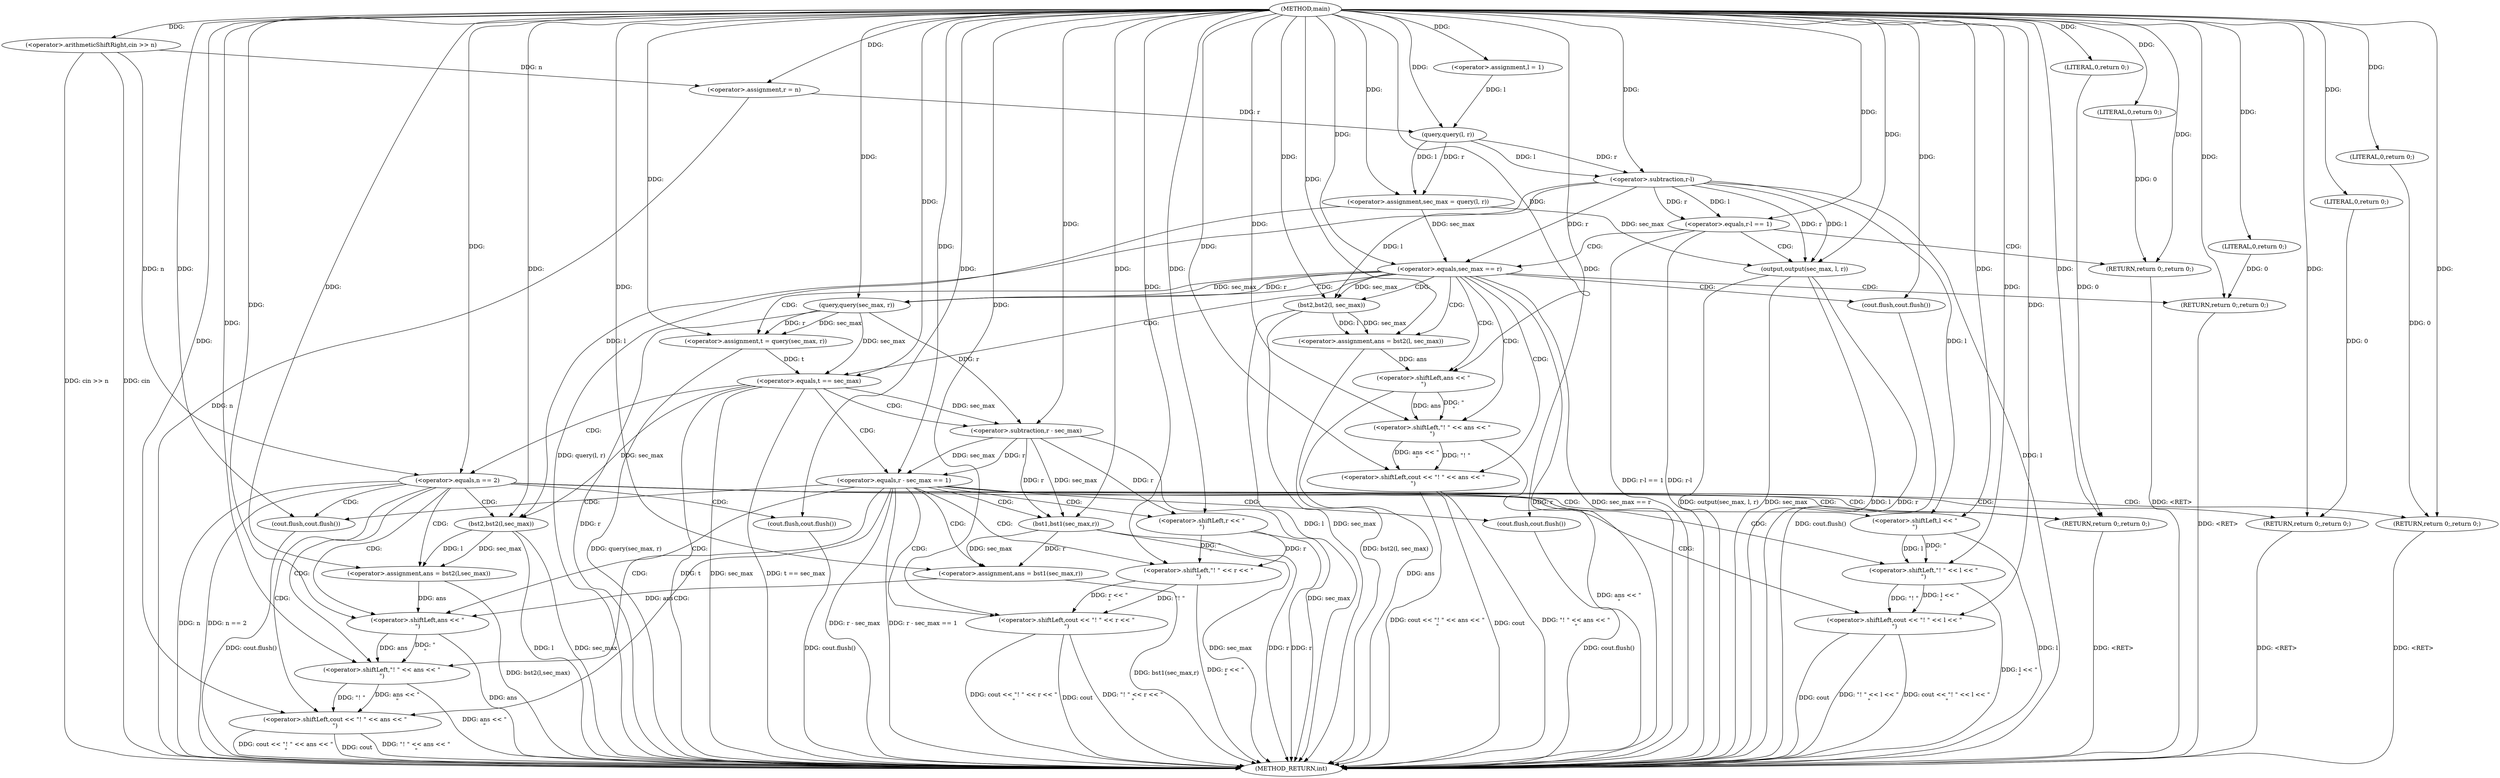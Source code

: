 digraph "main" {  
"1000286" [label = "(METHOD,main)" ]
"1000405" [label = "(METHOD_RETURN,int)" ]
"1000289" [label = "(<operator>.arithmeticShiftRight,cin >> n)" ]
"1000293" [label = "(<operator>.assignment,l = 1)" ]
"1000297" [label = "(<operator>.assignment,r = n)" ]
"1000301" [label = "(<operator>.assignment,sec_max = query(l, r))" ]
"1000341" [label = "(<operator>.assignment,t = query(sec_max, r))" ]
"1000395" [label = "(<operator>.shiftLeft,cout << \"! \" << ans << \"\n\")" ]
"1000402" [label = "(cout.flush,cout.flush())" ]
"1000403" [label = "(RETURN,return 0;,return 0;)" ]
"1000307" [label = "(<operator>.equals,r-l == 1)" ]
"1000321" [label = "(<operator>.equals,sec_max == r)" ]
"1000347" [label = "(<operator>.equals,t == sec_max)" ]
"1000404" [label = "(LITERAL,0,return 0;)" ]
"1000303" [label = "(query,query(l, r))" ]
"1000313" [label = "(output,output(sec_max, l, r))" ]
"1000317" [label = "(RETURN,return 0;,return 0;)" ]
"1000325" [label = "(<operator>.assignment,ans = bst2(l, sec_max))" ]
"1000330" [label = "(<operator>.shiftLeft,cout << \"! \" << ans << \"\n\")" ]
"1000337" [label = "(cout.flush,cout.flush())" ]
"1000338" [label = "(RETURN,return 0;,return 0;)" ]
"1000343" [label = "(query,query(sec_max, r))" ]
"1000368" [label = "(<operator>.assignment,ans = bst1(sec_max,r))" ]
"1000397" [label = "(<operator>.shiftLeft,\"! \" << ans << \"\n\")" ]
"1000308" [label = "(<operator>.subtraction,r-l)" ]
"1000318" [label = "(LITERAL,0,return 0;)" ]
"1000339" [label = "(LITERAL,0,return 0;)" ]
"1000352" [label = "(<operator>.equals,r - sec_max == 1)" ]
"1000390" [label = "(<operator>.assignment,ans = bst2(l,sec_max))" ]
"1000399" [label = "(<operator>.shiftLeft,ans << \"\n\")" ]
"1000327" [label = "(bst2,bst2(l, sec_max))" ]
"1000332" [label = "(<operator>.shiftLeft,\"! \" << ans << \"\n\")" ]
"1000358" [label = "(<operator>.shiftLeft,cout << \"! \" << r << \"\n\")" ]
"1000365" [label = "(cout.flush,cout.flush())" ]
"1000366" [label = "(RETURN,return 0;,return 0;)" ]
"1000370" [label = "(bst1,bst1(sec_max,r))" ]
"1000376" [label = "(<operator>.equals,n == 2)" ]
"1000334" [label = "(<operator>.shiftLeft,ans << \"\n\")" ]
"1000353" [label = "(<operator>.subtraction,r - sec_max)" ]
"1000367" [label = "(LITERAL,0,return 0;)" ]
"1000380" [label = "(<operator>.shiftLeft,cout << \"! \" << l << \"\n\")" ]
"1000387" [label = "(cout.flush,cout.flush())" ]
"1000388" [label = "(RETURN,return 0;,return 0;)" ]
"1000392" [label = "(bst2,bst2(l,sec_max))" ]
"1000360" [label = "(<operator>.shiftLeft,\"! \" << r << \"\n\")" ]
"1000389" [label = "(LITERAL,0,return 0;)" ]
"1000362" [label = "(<operator>.shiftLeft,r << \"\n\")" ]
"1000382" [label = "(<operator>.shiftLeft,\"! \" << l << \"\n\")" ]
"1000384" [label = "(<operator>.shiftLeft,l << \"\n\")" ]
  "1000317" -> "1000405"  [ label = "DDG: <RET>"] 
  "1000388" -> "1000405"  [ label = "DDG: <RET>"] 
  "1000366" -> "1000405"  [ label = "DDG: <RET>"] 
  "1000338" -> "1000405"  [ label = "DDG: <RET>"] 
  "1000289" -> "1000405"  [ label = "DDG: cin >> n"] 
  "1000297" -> "1000405"  [ label = "DDG: n"] 
  "1000301" -> "1000405"  [ label = "DDG: query(l, r)"] 
  "1000308" -> "1000405"  [ label = "DDG: l"] 
  "1000307" -> "1000405"  [ label = "DDG: r-l"] 
  "1000307" -> "1000405"  [ label = "DDG: r-l == 1"] 
  "1000321" -> "1000405"  [ label = "DDG: r"] 
  "1000321" -> "1000405"  [ label = "DDG: sec_max == r"] 
  "1000343" -> "1000405"  [ label = "DDG: r"] 
  "1000341" -> "1000405"  [ label = "DDG: query(sec_max, r)"] 
  "1000347" -> "1000405"  [ label = "DDG: t"] 
  "1000347" -> "1000405"  [ label = "DDG: sec_max"] 
  "1000347" -> "1000405"  [ label = "DDG: t == sec_max"] 
  "1000376" -> "1000405"  [ label = "DDG: n"] 
  "1000376" -> "1000405"  [ label = "DDG: n == 2"] 
  "1000392" -> "1000405"  [ label = "DDG: l"] 
  "1000392" -> "1000405"  [ label = "DDG: sec_max"] 
  "1000390" -> "1000405"  [ label = "DDG: bst2(l,sec_max)"] 
  "1000380" -> "1000405"  [ label = "DDG: cout"] 
  "1000384" -> "1000405"  [ label = "DDG: l"] 
  "1000382" -> "1000405"  [ label = "DDG: l << \"\n\""] 
  "1000380" -> "1000405"  [ label = "DDG: \"! \" << l << \"\n\""] 
  "1000380" -> "1000405"  [ label = "DDG: cout << \"! \" << l << \"\n\""] 
  "1000387" -> "1000405"  [ label = "DDG: cout.flush()"] 
  "1000353" -> "1000405"  [ label = "DDG: sec_max"] 
  "1000352" -> "1000405"  [ label = "DDG: r - sec_max"] 
  "1000352" -> "1000405"  [ label = "DDG: r - sec_max == 1"] 
  "1000370" -> "1000405"  [ label = "DDG: sec_max"] 
  "1000370" -> "1000405"  [ label = "DDG: r"] 
  "1000368" -> "1000405"  [ label = "DDG: bst1(sec_max,r)"] 
  "1000395" -> "1000405"  [ label = "DDG: cout"] 
  "1000399" -> "1000405"  [ label = "DDG: ans"] 
  "1000397" -> "1000405"  [ label = "DDG: ans << \"\n\""] 
  "1000395" -> "1000405"  [ label = "DDG: \"! \" << ans << \"\n\""] 
  "1000395" -> "1000405"  [ label = "DDG: cout << \"! \" << ans << \"\n\""] 
  "1000402" -> "1000405"  [ label = "DDG: cout.flush()"] 
  "1000358" -> "1000405"  [ label = "DDG: cout"] 
  "1000362" -> "1000405"  [ label = "DDG: r"] 
  "1000360" -> "1000405"  [ label = "DDG: r << \"\n\""] 
  "1000358" -> "1000405"  [ label = "DDG: \"! \" << r << \"\n\""] 
  "1000358" -> "1000405"  [ label = "DDG: cout << \"! \" << r << \"\n\""] 
  "1000365" -> "1000405"  [ label = "DDG: cout.flush()"] 
  "1000327" -> "1000405"  [ label = "DDG: l"] 
  "1000327" -> "1000405"  [ label = "DDG: sec_max"] 
  "1000325" -> "1000405"  [ label = "DDG: bst2(l, sec_max)"] 
  "1000330" -> "1000405"  [ label = "DDG: cout"] 
  "1000334" -> "1000405"  [ label = "DDG: ans"] 
  "1000332" -> "1000405"  [ label = "DDG: ans << \"\n\""] 
  "1000330" -> "1000405"  [ label = "DDG: \"! \" << ans << \"\n\""] 
  "1000330" -> "1000405"  [ label = "DDG: cout << \"! \" << ans << \"\n\""] 
  "1000337" -> "1000405"  [ label = "DDG: cout.flush()"] 
  "1000313" -> "1000405"  [ label = "DDG: sec_max"] 
  "1000313" -> "1000405"  [ label = "DDG: l"] 
  "1000313" -> "1000405"  [ label = "DDG: r"] 
  "1000313" -> "1000405"  [ label = "DDG: output(sec_max, l, r)"] 
  "1000403" -> "1000405"  [ label = "DDG: <RET>"] 
  "1000289" -> "1000405"  [ label = "DDG: cin"] 
  "1000286" -> "1000293"  [ label = "DDG: "] 
  "1000289" -> "1000297"  [ label = "DDG: n"] 
  "1000286" -> "1000297"  [ label = "DDG: "] 
  "1000303" -> "1000301"  [ label = "DDG: r"] 
  "1000303" -> "1000301"  [ label = "DDG: l"] 
  "1000343" -> "1000341"  [ label = "DDG: r"] 
  "1000343" -> "1000341"  [ label = "DDG: sec_max"] 
  "1000286" -> "1000402"  [ label = "DDG: "] 
  "1000404" -> "1000403"  [ label = "DDG: 0"] 
  "1000286" -> "1000403"  [ label = "DDG: "] 
  "1000286" -> "1000289"  [ label = "DDG: "] 
  "1000286" -> "1000301"  [ label = "DDG: "] 
  "1000286" -> "1000341"  [ label = "DDG: "] 
  "1000286" -> "1000395"  [ label = "DDG: "] 
  "1000397" -> "1000395"  [ label = "DDG: ans << \"\n\""] 
  "1000397" -> "1000395"  [ label = "DDG: \"! \""] 
  "1000286" -> "1000404"  [ label = "DDG: "] 
  "1000293" -> "1000303"  [ label = "DDG: l"] 
  "1000286" -> "1000303"  [ label = "DDG: "] 
  "1000297" -> "1000303"  [ label = "DDG: r"] 
  "1000308" -> "1000307"  [ label = "DDG: l"] 
  "1000308" -> "1000307"  [ label = "DDG: r"] 
  "1000286" -> "1000307"  [ label = "DDG: "] 
  "1000318" -> "1000317"  [ label = "DDG: 0"] 
  "1000286" -> "1000317"  [ label = "DDG: "] 
  "1000301" -> "1000321"  [ label = "DDG: sec_max"] 
  "1000286" -> "1000321"  [ label = "DDG: "] 
  "1000308" -> "1000321"  [ label = "DDG: r"] 
  "1000327" -> "1000325"  [ label = "DDG: l"] 
  "1000327" -> "1000325"  [ label = "DDG: sec_max"] 
  "1000286" -> "1000337"  [ label = "DDG: "] 
  "1000339" -> "1000338"  [ label = "DDG: 0"] 
  "1000286" -> "1000338"  [ label = "DDG: "] 
  "1000321" -> "1000343"  [ label = "DDG: sec_max"] 
  "1000286" -> "1000343"  [ label = "DDG: "] 
  "1000321" -> "1000343"  [ label = "DDG: r"] 
  "1000341" -> "1000347"  [ label = "DDG: t"] 
  "1000286" -> "1000347"  [ label = "DDG: "] 
  "1000343" -> "1000347"  [ label = "DDG: sec_max"] 
  "1000370" -> "1000368"  [ label = "DDG: sec_max"] 
  "1000370" -> "1000368"  [ label = "DDG: r"] 
  "1000286" -> "1000397"  [ label = "DDG: "] 
  "1000399" -> "1000397"  [ label = "DDG: \"\n\""] 
  "1000399" -> "1000397"  [ label = "DDG: ans"] 
  "1000303" -> "1000308"  [ label = "DDG: r"] 
  "1000286" -> "1000308"  [ label = "DDG: "] 
  "1000303" -> "1000308"  [ label = "DDG: l"] 
  "1000301" -> "1000313"  [ label = "DDG: sec_max"] 
  "1000286" -> "1000313"  [ label = "DDG: "] 
  "1000308" -> "1000313"  [ label = "DDG: r"] 
  "1000308" -> "1000313"  [ label = "DDG: l"] 
  "1000286" -> "1000318"  [ label = "DDG: "] 
  "1000286" -> "1000325"  [ label = "DDG: "] 
  "1000286" -> "1000330"  [ label = "DDG: "] 
  "1000332" -> "1000330"  [ label = "DDG: \"! \""] 
  "1000332" -> "1000330"  [ label = "DDG: ans << \"\n\""] 
  "1000286" -> "1000339"  [ label = "DDG: "] 
  "1000286" -> "1000368"  [ label = "DDG: "] 
  "1000392" -> "1000390"  [ label = "DDG: sec_max"] 
  "1000392" -> "1000390"  [ label = "DDG: l"] 
  "1000390" -> "1000399"  [ label = "DDG: ans"] 
  "1000368" -> "1000399"  [ label = "DDG: ans"] 
  "1000286" -> "1000399"  [ label = "DDG: "] 
  "1000308" -> "1000327"  [ label = "DDG: l"] 
  "1000286" -> "1000327"  [ label = "DDG: "] 
  "1000321" -> "1000327"  [ label = "DDG: sec_max"] 
  "1000286" -> "1000332"  [ label = "DDG: "] 
  "1000334" -> "1000332"  [ label = "DDG: \"\n\""] 
  "1000334" -> "1000332"  [ label = "DDG: ans"] 
  "1000353" -> "1000352"  [ label = "DDG: sec_max"] 
  "1000353" -> "1000352"  [ label = "DDG: r"] 
  "1000286" -> "1000352"  [ label = "DDG: "] 
  "1000286" -> "1000365"  [ label = "DDG: "] 
  "1000367" -> "1000366"  [ label = "DDG: 0"] 
  "1000286" -> "1000366"  [ label = "DDG: "] 
  "1000353" -> "1000370"  [ label = "DDG: sec_max"] 
  "1000286" -> "1000370"  [ label = "DDG: "] 
  "1000353" -> "1000370"  [ label = "DDG: r"] 
  "1000286" -> "1000390"  [ label = "DDG: "] 
  "1000325" -> "1000334"  [ label = "DDG: ans"] 
  "1000286" -> "1000334"  [ label = "DDG: "] 
  "1000343" -> "1000353"  [ label = "DDG: r"] 
  "1000286" -> "1000353"  [ label = "DDG: "] 
  "1000347" -> "1000353"  [ label = "DDG: sec_max"] 
  "1000286" -> "1000358"  [ label = "DDG: "] 
  "1000360" -> "1000358"  [ label = "DDG: r << \"\n\""] 
  "1000360" -> "1000358"  [ label = "DDG: \"! \""] 
  "1000286" -> "1000367"  [ label = "DDG: "] 
  "1000286" -> "1000376"  [ label = "DDG: "] 
  "1000289" -> "1000376"  [ label = "DDG: n"] 
  "1000286" -> "1000387"  [ label = "DDG: "] 
  "1000389" -> "1000388"  [ label = "DDG: 0"] 
  "1000286" -> "1000388"  [ label = "DDG: "] 
  "1000308" -> "1000392"  [ label = "DDG: l"] 
  "1000286" -> "1000392"  [ label = "DDG: "] 
  "1000347" -> "1000392"  [ label = "DDG: sec_max"] 
  "1000286" -> "1000360"  [ label = "DDG: "] 
  "1000362" -> "1000360"  [ label = "DDG: r"] 
  "1000362" -> "1000360"  [ label = "DDG: \"\n\""] 
  "1000286" -> "1000380"  [ label = "DDG: "] 
  "1000382" -> "1000380"  [ label = "DDG: \"! \""] 
  "1000382" -> "1000380"  [ label = "DDG: l << \"\n\""] 
  "1000286" -> "1000389"  [ label = "DDG: "] 
  "1000353" -> "1000362"  [ label = "DDG: r"] 
  "1000286" -> "1000362"  [ label = "DDG: "] 
  "1000286" -> "1000382"  [ label = "DDG: "] 
  "1000384" -> "1000382"  [ label = "DDG: \"\n\""] 
  "1000384" -> "1000382"  [ label = "DDG: l"] 
  "1000308" -> "1000384"  [ label = "DDG: l"] 
  "1000286" -> "1000384"  [ label = "DDG: "] 
  "1000307" -> "1000321"  [ label = "CDG: "] 
  "1000307" -> "1000313"  [ label = "CDG: "] 
  "1000307" -> "1000317"  [ label = "CDG: "] 
  "1000321" -> "1000341"  [ label = "CDG: "] 
  "1000321" -> "1000332"  [ label = "CDG: "] 
  "1000321" -> "1000337"  [ label = "CDG: "] 
  "1000321" -> "1000338"  [ label = "CDG: "] 
  "1000321" -> "1000330"  [ label = "CDG: "] 
  "1000321" -> "1000347"  [ label = "CDG: "] 
  "1000321" -> "1000327"  [ label = "CDG: "] 
  "1000321" -> "1000343"  [ label = "CDG: "] 
  "1000321" -> "1000325"  [ label = "CDG: "] 
  "1000321" -> "1000334"  [ label = "CDG: "] 
  "1000347" -> "1000353"  [ label = "CDG: "] 
  "1000347" -> "1000376"  [ label = "CDG: "] 
  "1000347" -> "1000352"  [ label = "CDG: "] 
  "1000352" -> "1000397"  [ label = "CDG: "] 
  "1000352" -> "1000362"  [ label = "CDG: "] 
  "1000352" -> "1000370"  [ label = "CDG: "] 
  "1000352" -> "1000368"  [ label = "CDG: "] 
  "1000352" -> "1000360"  [ label = "CDG: "] 
  "1000352" -> "1000403"  [ label = "CDG: "] 
  "1000352" -> "1000399"  [ label = "CDG: "] 
  "1000352" -> "1000365"  [ label = "CDG: "] 
  "1000352" -> "1000366"  [ label = "CDG: "] 
  "1000352" -> "1000402"  [ label = "CDG: "] 
  "1000352" -> "1000358"  [ label = "CDG: "] 
  "1000352" -> "1000395"  [ label = "CDG: "] 
  "1000376" -> "1000380"  [ label = "CDG: "] 
  "1000376" -> "1000397"  [ label = "CDG: "] 
  "1000376" -> "1000387"  [ label = "CDG: "] 
  "1000376" -> "1000392"  [ label = "CDG: "] 
  "1000376" -> "1000388"  [ label = "CDG: "] 
  "1000376" -> "1000384"  [ label = "CDG: "] 
  "1000376" -> "1000403"  [ label = "CDG: "] 
  "1000376" -> "1000399"  [ label = "CDG: "] 
  "1000376" -> "1000382"  [ label = "CDG: "] 
  "1000376" -> "1000390"  [ label = "CDG: "] 
  "1000376" -> "1000402"  [ label = "CDG: "] 
  "1000376" -> "1000395"  [ label = "CDG: "] 
}
